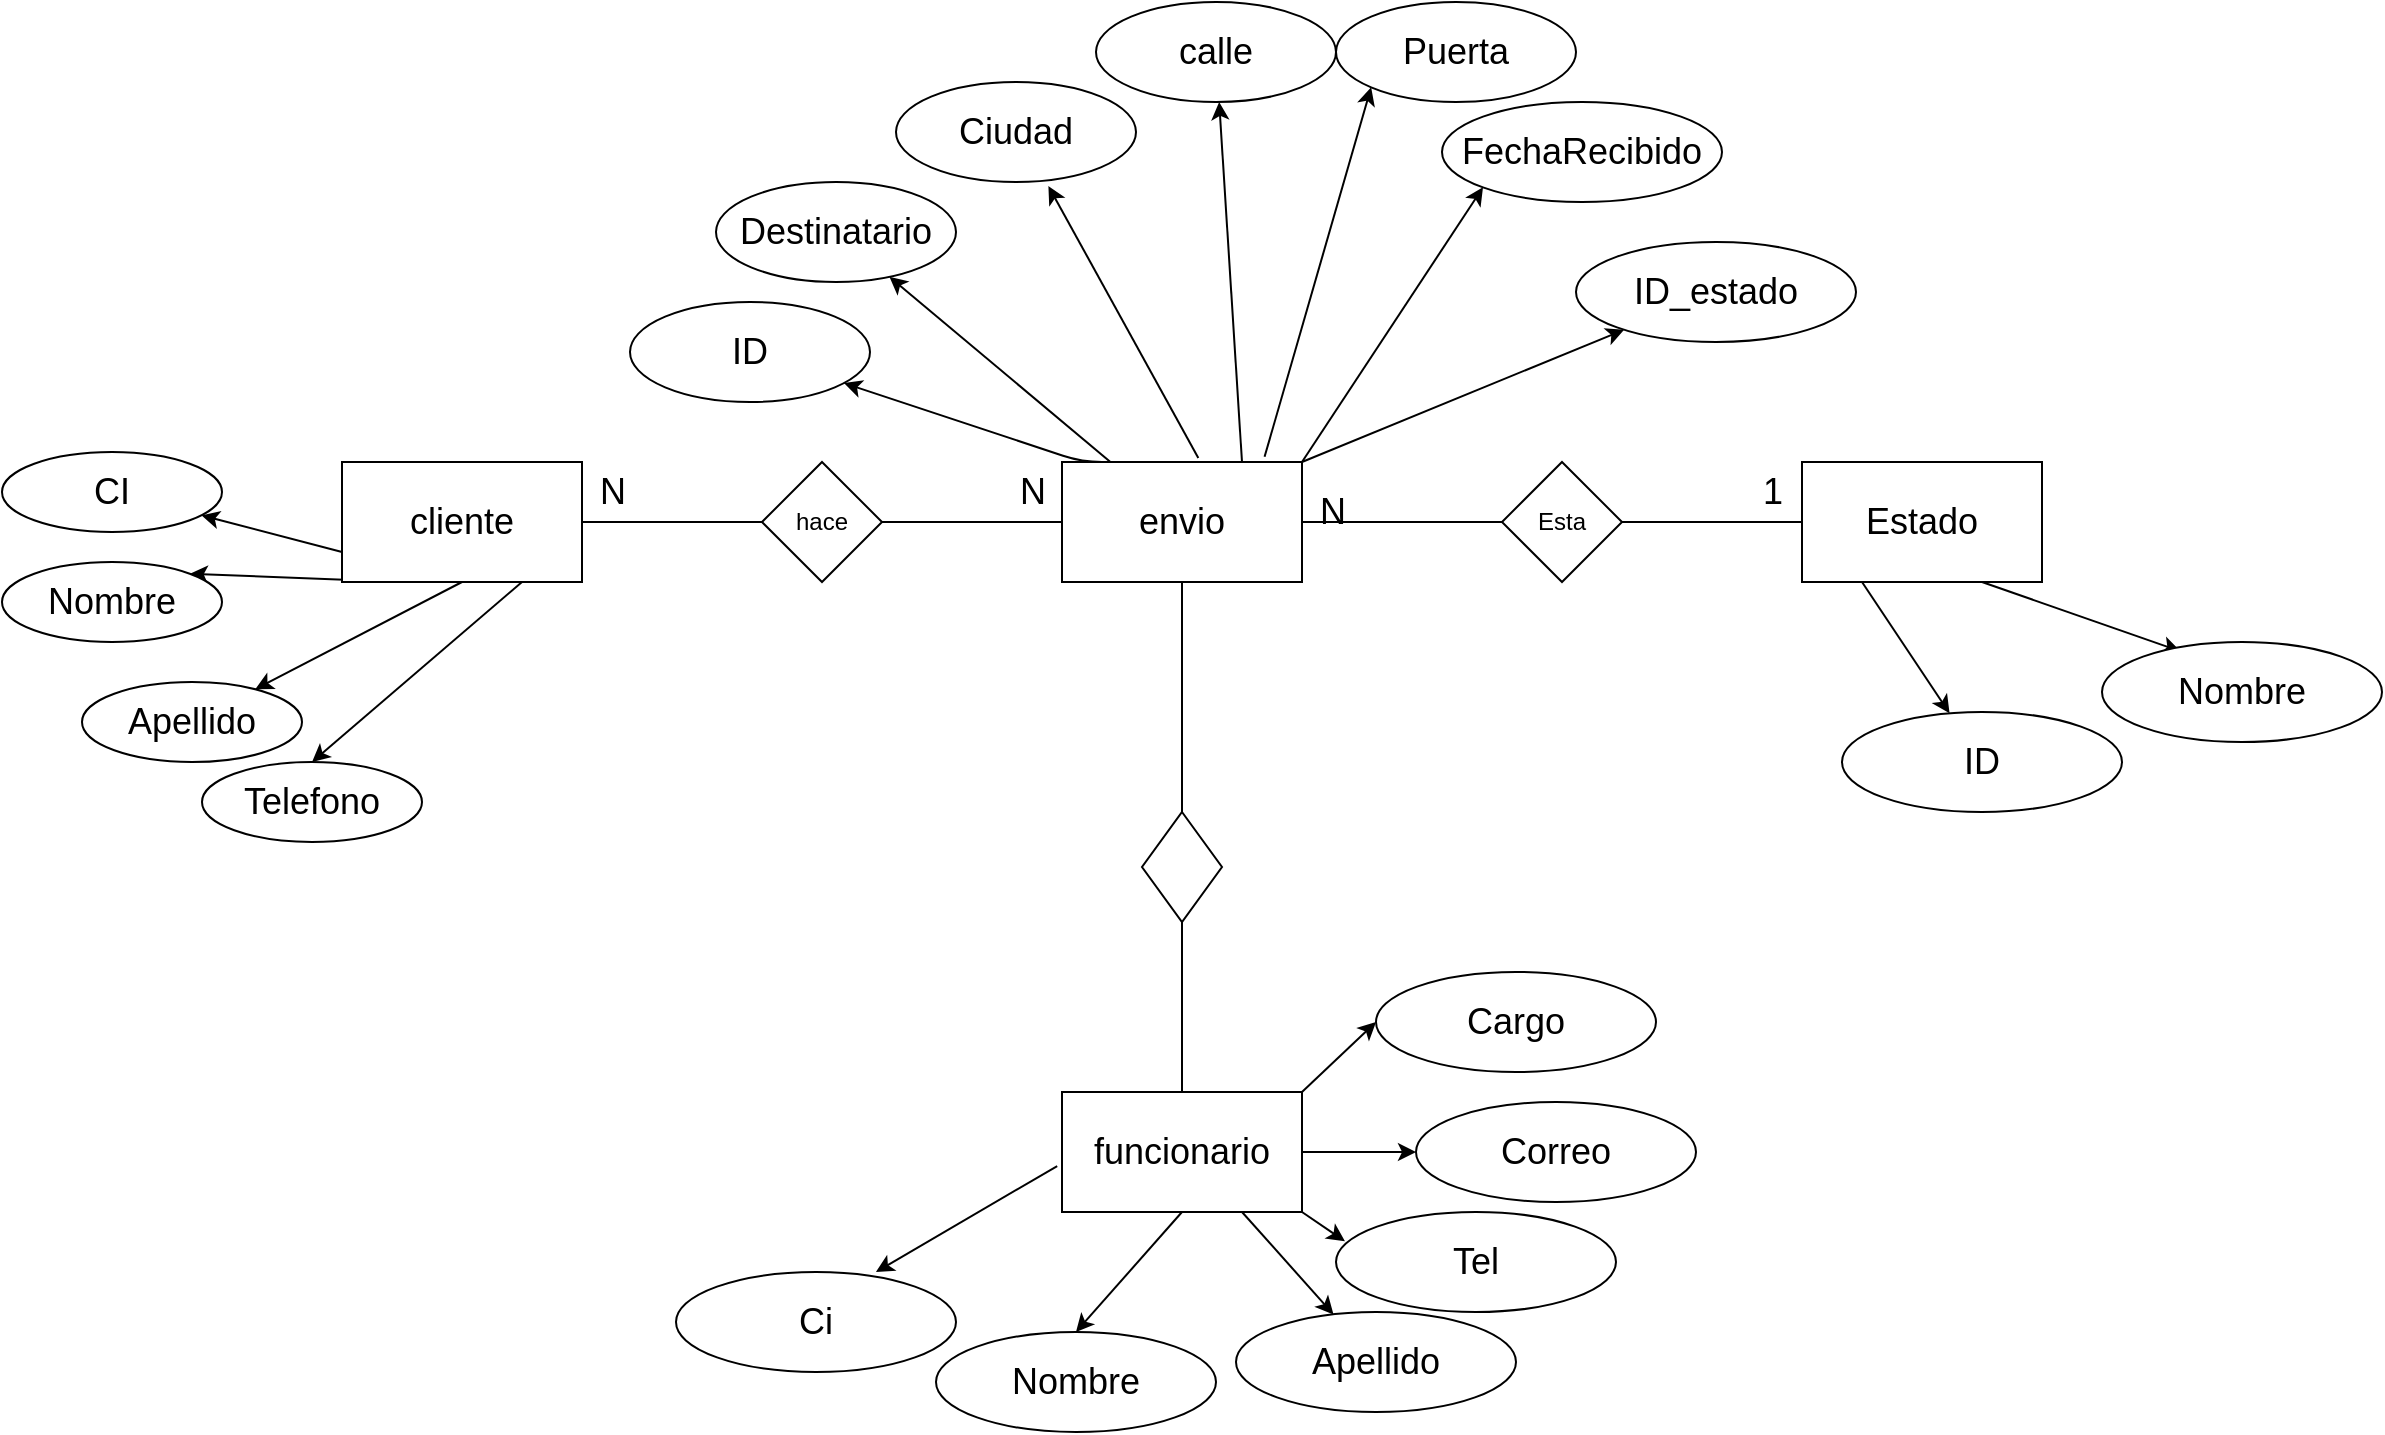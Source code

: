 <mxfile>
    <diagram id="PpOpDed-Cj3VtkSKyzxm" name="Página-1">
        <mxGraphModel dx="1866" dy="499" grid="1" gridSize="10" guides="1" tooltips="1" connect="1" arrows="1" fold="1" page="1" pageScale="1" pageWidth="827" pageHeight="1169" math="0" shadow="0">
            <root>
                <mxCell id="0"/>
                <mxCell id="1" parent="0"/>
                <mxCell id="36" style="edgeStyle=none;html=1;exitX=0.25;exitY=1;exitDx=0;exitDy=0;fontSize=18;entryX=1;entryY=0;entryDx=0;entryDy=0;" parent="1" source="15" target="39" edge="1">
                    <mxGeometry relative="1" as="geometry">
                        <mxPoint x="150" y="460" as="targetPoint"/>
                    </mxGeometry>
                </mxCell>
                <mxCell id="37" style="edgeStyle=none;html=1;exitX=0;exitY=0.75;exitDx=0;exitDy=0;fontSize=18;" parent="1" source="15" target="38" edge="1">
                    <mxGeometry relative="1" as="geometry">
                        <mxPoint x="100" y="400" as="targetPoint"/>
                    </mxGeometry>
                </mxCell>
                <mxCell id="40" style="edgeStyle=none;html=1;exitX=0.5;exitY=1;exitDx=0;exitDy=0;fontSize=18;" parent="1" source="15" target="41" edge="1">
                    <mxGeometry relative="1" as="geometry">
                        <mxPoint x="190" y="490" as="targetPoint"/>
                    </mxGeometry>
                </mxCell>
                <mxCell id="43" style="edgeStyle=none;html=1;exitX=0.75;exitY=1;exitDx=0;exitDy=0;entryX=0.5;entryY=0;entryDx=0;entryDy=0;fontSize=18;" parent="1" source="15" target="42" edge="1">
                    <mxGeometry relative="1" as="geometry"/>
                </mxCell>
                <mxCell id="15" value="&lt;font style=&quot;font-size: 18px&quot;&gt;cliente&lt;/font&gt;" style="rounded=0;whiteSpace=wrap;html=1;" parent="1" vertex="1">
                    <mxGeometry x="150" y="330" width="120" height="60" as="geometry"/>
                </mxCell>
                <mxCell id="16" value="" style="endArrow=none;html=1;exitX=1;exitY=0.5;exitDx=0;exitDy=0;startArrow=none;" parent="1" source="17" edge="1">
                    <mxGeometry width="50" height="50" relative="1" as="geometry">
                        <mxPoint x="570" y="430" as="sourcePoint"/>
                        <mxPoint x="510" y="360" as="targetPoint"/>
                    </mxGeometry>
                </mxCell>
                <mxCell id="44" style="edgeStyle=none;html=1;fontSize=18;" parent="1" source="19" target="47" edge="1">
                    <mxGeometry relative="1" as="geometry">
                        <mxPoint x="480" y="260" as="targetPoint"/>
                    </mxGeometry>
                </mxCell>
                <mxCell id="45" style="edgeStyle=none;html=1;exitX=0.25;exitY=0;exitDx=0;exitDy=0;fontSize=18;" parent="1" source="19" target="46" edge="1">
                    <mxGeometry relative="1" as="geometry">
                        <mxPoint x="310" y="260" as="targetPoint"/>
                        <Array as="points">
                            <mxPoint x="520" y="330"/>
                        </Array>
                    </mxGeometry>
                </mxCell>
                <mxCell id="17" value="hace" style="rhombus;whiteSpace=wrap;html=1;" parent="1" vertex="1">
                    <mxGeometry x="360" y="330" width="60" height="60" as="geometry"/>
                </mxCell>
                <mxCell id="18" value="" style="endArrow=none;html=1;exitX=1;exitY=0.5;exitDx=0;exitDy=0;" parent="1" source="15" target="17" edge="1">
                    <mxGeometry width="50" height="50" relative="1" as="geometry">
                        <mxPoint x="270" y="360" as="sourcePoint"/>
                        <mxPoint x="510" y="360" as="targetPoint"/>
                    </mxGeometry>
                </mxCell>
                <mxCell id="49" style="edgeStyle=none;html=1;exitX=0.568;exitY=-0.033;exitDx=0;exitDy=0;entryX=0.635;entryY=1.04;entryDx=0;entryDy=0;fontSize=18;exitPerimeter=0;entryPerimeter=0;" parent="1" source="19" target="48" edge="1">
                    <mxGeometry relative="1" as="geometry"/>
                </mxCell>
                <mxCell id="51" style="edgeStyle=none;html=1;exitX=0.75;exitY=0;exitDx=0;exitDy=0;fontSize=18;" parent="1" source="19" target="50" edge="1">
                    <mxGeometry relative="1" as="geometry"/>
                </mxCell>
                <mxCell id="52" style="edgeStyle=none;html=1;exitX=0.844;exitY=-0.043;exitDx=0;exitDy=0;fontSize=18;entryX=0;entryY=1;entryDx=0;entryDy=0;exitPerimeter=0;" parent="1" source="19" target="53" edge="1">
                    <mxGeometry relative="1" as="geometry">
                        <mxPoint x="730" y="240" as="targetPoint"/>
                    </mxGeometry>
                </mxCell>
                <mxCell id="55" style="edgeStyle=none;html=1;exitX=1;exitY=0;exitDx=0;exitDy=0;fontSize=18;entryX=0;entryY=1;entryDx=0;entryDy=0;" parent="1" source="19" target="56" edge="1">
                    <mxGeometry relative="1" as="geometry">
                        <mxPoint x="760" y="230" as="targetPoint"/>
                    </mxGeometry>
                </mxCell>
                <mxCell id="84" style="edgeStyle=none;html=1;exitX=1;exitY=0;exitDx=0;exitDy=0;" parent="1" source="19" target="85" edge="1">
                    <mxGeometry relative="1" as="geometry">
                        <mxPoint x="760" y="280" as="targetPoint"/>
                    </mxGeometry>
                </mxCell>
                <mxCell id="19" value="&lt;font style=&quot;font-size: 18px&quot;&gt;envio&lt;/font&gt;" style="rounded=0;whiteSpace=wrap;html=1;" parent="1" vertex="1">
                    <mxGeometry x="510" y="330" width="120" height="60" as="geometry"/>
                </mxCell>
                <mxCell id="20" value="" style="endArrow=none;html=1;exitX=1;exitY=0.5;exitDx=0;exitDy=0;startArrow=none;" parent="1" source="22" edge="1">
                    <mxGeometry width="50" height="50" relative="1" as="geometry">
                        <mxPoint x="810" y="420" as="sourcePoint"/>
                        <mxPoint x="880" y="360" as="targetPoint"/>
                    </mxGeometry>
                </mxCell>
                <mxCell id="57" style="edgeStyle=none;html=1;exitX=0.25;exitY=1;exitDx=0;exitDy=0;fontSize=18;" parent="1" source="21" target="60" edge="1">
                    <mxGeometry relative="1" as="geometry">
                        <mxPoint x="900" y="460" as="targetPoint"/>
                    </mxGeometry>
                </mxCell>
                <mxCell id="58" style="edgeStyle=none;html=1;exitX=0.75;exitY=1;exitDx=0;exitDy=0;fontSize=18;entryX=0.28;entryY=0.093;entryDx=0;entryDy=0;entryPerimeter=0;" parent="1" source="21" target="61" edge="1">
                    <mxGeometry relative="1" as="geometry">
                        <mxPoint x="1050" y="440" as="targetPoint"/>
                    </mxGeometry>
                </mxCell>
                <mxCell id="21" value="&lt;font style=&quot;font-size: 18px&quot;&gt;Estado&lt;/font&gt;" style="rounded=0;whiteSpace=wrap;html=1;" parent="1" vertex="1">
                    <mxGeometry x="880" y="330" width="120" height="60" as="geometry"/>
                </mxCell>
                <mxCell id="22" value="Esta" style="rhombus;whiteSpace=wrap;html=1;" parent="1" vertex="1">
                    <mxGeometry x="730" y="330" width="60" height="60" as="geometry"/>
                </mxCell>
                <mxCell id="23" value="" style="endArrow=none;html=1;exitX=1;exitY=0.5;exitDx=0;exitDy=0;" parent="1" source="19" target="22" edge="1">
                    <mxGeometry width="50" height="50" relative="1" as="geometry">
                        <mxPoint x="630" y="360" as="sourcePoint"/>
                        <mxPoint x="880" y="360" as="targetPoint"/>
                    </mxGeometry>
                </mxCell>
                <mxCell id="67" style="edgeStyle=none;html=1;exitX=-0.02;exitY=0.617;exitDx=0;exitDy=0;fontSize=18;entryX=0.714;entryY=0;entryDx=0;entryDy=0;entryPerimeter=0;exitPerimeter=0;" parent="1" source="35" target="68" edge="1">
                    <mxGeometry relative="1" as="geometry">
                        <mxPoint x="497" y="775" as="targetPoint"/>
                    </mxGeometry>
                </mxCell>
                <mxCell id="69" style="edgeStyle=none;html=1;exitX=0.5;exitY=1;exitDx=0;exitDy=0;fontSize=18;entryX=0.5;entryY=0;entryDx=0;entryDy=0;" parent="1" source="35" target="70" edge="1">
                    <mxGeometry relative="1" as="geometry">
                        <mxPoint x="567" y="805" as="targetPoint"/>
                    </mxGeometry>
                </mxCell>
                <mxCell id="72" style="edgeStyle=none;html=1;exitX=0.75;exitY=1;exitDx=0;exitDy=0;fontSize=18;" parent="1" source="35" target="71" edge="1">
                    <mxGeometry relative="1" as="geometry"/>
                </mxCell>
                <mxCell id="74" style="edgeStyle=none;html=1;exitX=1;exitY=1;exitDx=0;exitDy=0;entryX=0.032;entryY=0.293;entryDx=0;entryDy=0;entryPerimeter=0;fontSize=18;" parent="1" source="35" target="73" edge="1">
                    <mxGeometry relative="1" as="geometry"/>
                </mxCell>
                <mxCell id="75" style="edgeStyle=none;html=1;exitX=1;exitY=0.5;exitDx=0;exitDy=0;fontSize=18;entryX=0;entryY=0.5;entryDx=0;entryDy=0;" parent="1" source="35" target="76" edge="1">
                    <mxGeometry relative="1" as="geometry">
                        <mxPoint x="687" y="685" as="targetPoint"/>
                    </mxGeometry>
                </mxCell>
                <mxCell id="77" style="edgeStyle=none;html=1;exitX=1;exitY=0;exitDx=0;exitDy=0;fontSize=18;entryX=0;entryY=0.5;entryDx=0;entryDy=0;" parent="1" source="35" target="78" edge="1">
                    <mxGeometry relative="1" as="geometry">
                        <mxPoint x="657" y="615" as="targetPoint"/>
                    </mxGeometry>
                </mxCell>
                <mxCell id="35" value="&lt;font style=&quot;font-size: 18px&quot;&gt;funcionario&lt;/font&gt;" style="rounded=0;whiteSpace=wrap;html=1;" parent="1" vertex="1">
                    <mxGeometry x="510" y="645" width="120" height="60" as="geometry"/>
                </mxCell>
                <mxCell id="38" value="CI" style="ellipse;whiteSpace=wrap;html=1;fontSize=18;" parent="1" vertex="1">
                    <mxGeometry x="-20" y="325" width="110" height="40" as="geometry"/>
                </mxCell>
                <mxCell id="39" value="Nombre" style="ellipse;whiteSpace=wrap;html=1;fontSize=18;" parent="1" vertex="1">
                    <mxGeometry x="-20" y="380" width="110" height="40" as="geometry"/>
                </mxCell>
                <mxCell id="41" value="Apellido" style="ellipse;whiteSpace=wrap;html=1;fontSize=18;" parent="1" vertex="1">
                    <mxGeometry x="20" y="440" width="110" height="40" as="geometry"/>
                </mxCell>
                <mxCell id="42" value="Telefono" style="ellipse;whiteSpace=wrap;html=1;fontSize=18;" parent="1" vertex="1">
                    <mxGeometry x="80" y="480" width="110" height="40" as="geometry"/>
                </mxCell>
                <mxCell id="46" value="ID" style="ellipse;whiteSpace=wrap;html=1;fontSize=18;" parent="1" vertex="1">
                    <mxGeometry x="294" y="250" width="120" height="50" as="geometry"/>
                </mxCell>
                <mxCell id="47" value="Destinatario" style="ellipse;whiteSpace=wrap;html=1;fontSize=18;" parent="1" vertex="1">
                    <mxGeometry x="337" y="190" width="120" height="50" as="geometry"/>
                </mxCell>
                <mxCell id="48" value="Ciudad" style="ellipse;whiteSpace=wrap;html=1;fontSize=18;" parent="1" vertex="1">
                    <mxGeometry x="427" y="140" width="120" height="50" as="geometry"/>
                </mxCell>
                <mxCell id="50" value="calle" style="ellipse;whiteSpace=wrap;html=1;fontSize=18;" parent="1" vertex="1">
                    <mxGeometry x="527" y="100" width="120" height="50" as="geometry"/>
                </mxCell>
                <mxCell id="53" value="Puerta" style="ellipse;whiteSpace=wrap;html=1;fontSize=18;" parent="1" vertex="1">
                    <mxGeometry x="647" y="100" width="120" height="50" as="geometry"/>
                </mxCell>
                <mxCell id="56" value="FechaRecibido" style="ellipse;whiteSpace=wrap;html=1;fontSize=18;" parent="1" vertex="1">
                    <mxGeometry x="700" y="150" width="140" height="50" as="geometry"/>
                </mxCell>
                <mxCell id="60" value="ID" style="ellipse;whiteSpace=wrap;html=1;fontSize=18;" parent="1" vertex="1">
                    <mxGeometry x="900" y="455" width="140" height="50" as="geometry"/>
                </mxCell>
                <mxCell id="61" value="Nombre" style="ellipse;whiteSpace=wrap;html=1;fontSize=18;" parent="1" vertex="1">
                    <mxGeometry x="1030" y="420" width="140" height="50" as="geometry"/>
                </mxCell>
                <mxCell id="62" value="N" style="text;html=1;align=center;verticalAlign=middle;resizable=0;points=[];autosize=1;strokeColor=none;fillColor=none;fontSize=18;" parent="1" vertex="1">
                    <mxGeometry x="270" y="330" width="30" height="30" as="geometry"/>
                </mxCell>
                <mxCell id="63" value="N" style="text;html=1;align=center;verticalAlign=middle;resizable=0;points=[];autosize=1;strokeColor=none;fillColor=none;fontSize=18;" parent="1" vertex="1">
                    <mxGeometry x="480" y="330" width="30" height="30" as="geometry"/>
                </mxCell>
                <mxCell id="65" value="N" style="text;html=1;align=center;verticalAlign=middle;resizable=0;points=[];autosize=1;strokeColor=none;fillColor=none;fontSize=18;" parent="1" vertex="1">
                    <mxGeometry x="630" y="340" width="30" height="30" as="geometry"/>
                </mxCell>
                <mxCell id="66" value="1" style="text;html=1;align=center;verticalAlign=middle;resizable=0;points=[];autosize=1;strokeColor=none;fillColor=none;fontSize=18;" parent="1" vertex="1">
                    <mxGeometry x="850" y="330" width="30" height="30" as="geometry"/>
                </mxCell>
                <mxCell id="68" value="Ci" style="ellipse;whiteSpace=wrap;html=1;fontSize=18;" parent="1" vertex="1">
                    <mxGeometry x="317" y="735" width="140" height="50" as="geometry"/>
                </mxCell>
                <mxCell id="70" value="Nombre" style="ellipse;whiteSpace=wrap;html=1;fontSize=18;" parent="1" vertex="1">
                    <mxGeometry x="447" y="765" width="140" height="50" as="geometry"/>
                </mxCell>
                <mxCell id="71" value="Apellido" style="ellipse;whiteSpace=wrap;html=1;fontSize=18;" parent="1" vertex="1">
                    <mxGeometry x="597" y="755" width="140" height="50" as="geometry"/>
                </mxCell>
                <mxCell id="73" value="Tel" style="ellipse;whiteSpace=wrap;html=1;fontSize=18;" parent="1" vertex="1">
                    <mxGeometry x="647" y="705" width="140" height="50" as="geometry"/>
                </mxCell>
                <mxCell id="76" value="Correo" style="ellipse;whiteSpace=wrap;html=1;fontSize=18;" parent="1" vertex="1">
                    <mxGeometry x="687" y="650" width="140" height="50" as="geometry"/>
                </mxCell>
                <mxCell id="78" value="Cargo" style="ellipse;whiteSpace=wrap;html=1;fontSize=18;" parent="1" vertex="1">
                    <mxGeometry x="667" y="585" width="140" height="50" as="geometry"/>
                </mxCell>
                <mxCell id="81" value="" style="rhombus;whiteSpace=wrap;html=1;" parent="1" vertex="1">
                    <mxGeometry x="550" y="505" width="40" height="55" as="geometry"/>
                </mxCell>
                <mxCell id="82" value="" style="edgeStyle=none;html=1;entryX=0.5;entryY=0;entryDx=0;entryDy=0;endArrow=none;exitX=0.5;exitY=1;exitDx=0;exitDy=0;" parent="1" source="19" target="81" edge="1">
                    <mxGeometry relative="1" as="geometry">
                        <mxPoint x="570" y="645" as="targetPoint"/>
                        <mxPoint x="567" y="390" as="sourcePoint"/>
                    </mxGeometry>
                </mxCell>
                <mxCell id="83" value="" style="endArrow=none;html=1;entryX=0.5;entryY=1;entryDx=0;entryDy=0;exitX=0.5;exitY=0;exitDx=0;exitDy=0;" parent="1" source="35" target="81" edge="1">
                    <mxGeometry width="50" height="50" relative="1" as="geometry">
                        <mxPoint x="547" y="570" as="sourcePoint"/>
                        <mxPoint x="597" y="520" as="targetPoint"/>
                    </mxGeometry>
                </mxCell>
                <mxCell id="85" value="ID_estado" style="ellipse;whiteSpace=wrap;html=1;fontSize=18;" parent="1" vertex="1">
                    <mxGeometry x="767" y="220" width="140" height="50" as="geometry"/>
                </mxCell>
            </root>
        </mxGraphModel>
    </diagram>
</mxfile>
